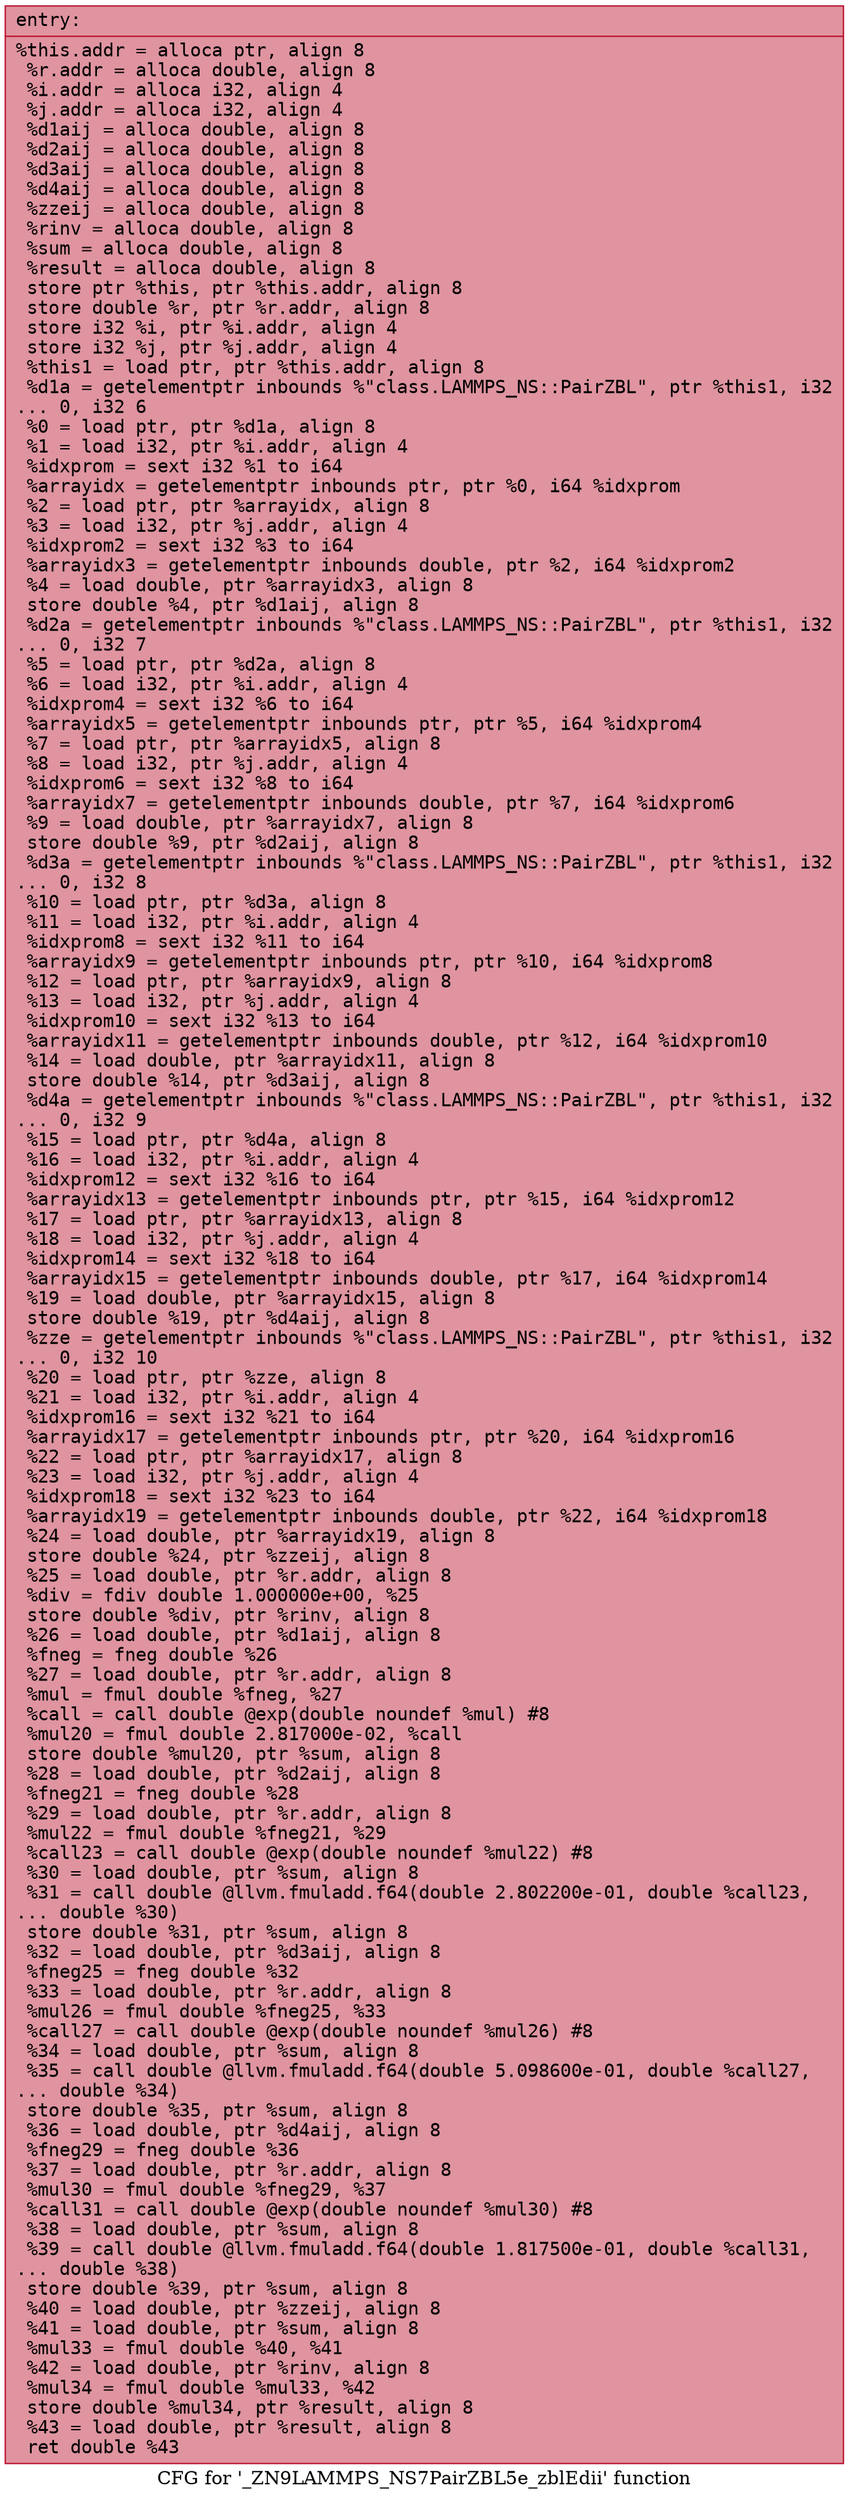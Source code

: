 digraph "CFG for '_ZN9LAMMPS_NS7PairZBL5e_zblEdii' function" {
	label="CFG for '_ZN9LAMMPS_NS7PairZBL5e_zblEdii' function";

	Node0x55e995841c30 [shape=record,color="#b70d28ff", style=filled, fillcolor="#b70d2870" fontname="Courier",label="{entry:\l|  %this.addr = alloca ptr, align 8\l  %r.addr = alloca double, align 8\l  %i.addr = alloca i32, align 4\l  %j.addr = alloca i32, align 4\l  %d1aij = alloca double, align 8\l  %d2aij = alloca double, align 8\l  %d3aij = alloca double, align 8\l  %d4aij = alloca double, align 8\l  %zzeij = alloca double, align 8\l  %rinv = alloca double, align 8\l  %sum = alloca double, align 8\l  %result = alloca double, align 8\l  store ptr %this, ptr %this.addr, align 8\l  store double %r, ptr %r.addr, align 8\l  store i32 %i, ptr %i.addr, align 4\l  store i32 %j, ptr %j.addr, align 4\l  %this1 = load ptr, ptr %this.addr, align 8\l  %d1a = getelementptr inbounds %\"class.LAMMPS_NS::PairZBL\", ptr %this1, i32\l... 0, i32 6\l  %0 = load ptr, ptr %d1a, align 8\l  %1 = load i32, ptr %i.addr, align 4\l  %idxprom = sext i32 %1 to i64\l  %arrayidx = getelementptr inbounds ptr, ptr %0, i64 %idxprom\l  %2 = load ptr, ptr %arrayidx, align 8\l  %3 = load i32, ptr %j.addr, align 4\l  %idxprom2 = sext i32 %3 to i64\l  %arrayidx3 = getelementptr inbounds double, ptr %2, i64 %idxprom2\l  %4 = load double, ptr %arrayidx3, align 8\l  store double %4, ptr %d1aij, align 8\l  %d2a = getelementptr inbounds %\"class.LAMMPS_NS::PairZBL\", ptr %this1, i32\l... 0, i32 7\l  %5 = load ptr, ptr %d2a, align 8\l  %6 = load i32, ptr %i.addr, align 4\l  %idxprom4 = sext i32 %6 to i64\l  %arrayidx5 = getelementptr inbounds ptr, ptr %5, i64 %idxprom4\l  %7 = load ptr, ptr %arrayidx5, align 8\l  %8 = load i32, ptr %j.addr, align 4\l  %idxprom6 = sext i32 %8 to i64\l  %arrayidx7 = getelementptr inbounds double, ptr %7, i64 %idxprom6\l  %9 = load double, ptr %arrayidx7, align 8\l  store double %9, ptr %d2aij, align 8\l  %d3a = getelementptr inbounds %\"class.LAMMPS_NS::PairZBL\", ptr %this1, i32\l... 0, i32 8\l  %10 = load ptr, ptr %d3a, align 8\l  %11 = load i32, ptr %i.addr, align 4\l  %idxprom8 = sext i32 %11 to i64\l  %arrayidx9 = getelementptr inbounds ptr, ptr %10, i64 %idxprom8\l  %12 = load ptr, ptr %arrayidx9, align 8\l  %13 = load i32, ptr %j.addr, align 4\l  %idxprom10 = sext i32 %13 to i64\l  %arrayidx11 = getelementptr inbounds double, ptr %12, i64 %idxprom10\l  %14 = load double, ptr %arrayidx11, align 8\l  store double %14, ptr %d3aij, align 8\l  %d4a = getelementptr inbounds %\"class.LAMMPS_NS::PairZBL\", ptr %this1, i32\l... 0, i32 9\l  %15 = load ptr, ptr %d4a, align 8\l  %16 = load i32, ptr %i.addr, align 4\l  %idxprom12 = sext i32 %16 to i64\l  %arrayidx13 = getelementptr inbounds ptr, ptr %15, i64 %idxprom12\l  %17 = load ptr, ptr %arrayidx13, align 8\l  %18 = load i32, ptr %j.addr, align 4\l  %idxprom14 = sext i32 %18 to i64\l  %arrayidx15 = getelementptr inbounds double, ptr %17, i64 %idxprom14\l  %19 = load double, ptr %arrayidx15, align 8\l  store double %19, ptr %d4aij, align 8\l  %zze = getelementptr inbounds %\"class.LAMMPS_NS::PairZBL\", ptr %this1, i32\l... 0, i32 10\l  %20 = load ptr, ptr %zze, align 8\l  %21 = load i32, ptr %i.addr, align 4\l  %idxprom16 = sext i32 %21 to i64\l  %arrayidx17 = getelementptr inbounds ptr, ptr %20, i64 %idxprom16\l  %22 = load ptr, ptr %arrayidx17, align 8\l  %23 = load i32, ptr %j.addr, align 4\l  %idxprom18 = sext i32 %23 to i64\l  %arrayidx19 = getelementptr inbounds double, ptr %22, i64 %idxprom18\l  %24 = load double, ptr %arrayidx19, align 8\l  store double %24, ptr %zzeij, align 8\l  %25 = load double, ptr %r.addr, align 8\l  %div = fdiv double 1.000000e+00, %25\l  store double %div, ptr %rinv, align 8\l  %26 = load double, ptr %d1aij, align 8\l  %fneg = fneg double %26\l  %27 = load double, ptr %r.addr, align 8\l  %mul = fmul double %fneg, %27\l  %call = call double @exp(double noundef %mul) #8\l  %mul20 = fmul double 2.817000e-02, %call\l  store double %mul20, ptr %sum, align 8\l  %28 = load double, ptr %d2aij, align 8\l  %fneg21 = fneg double %28\l  %29 = load double, ptr %r.addr, align 8\l  %mul22 = fmul double %fneg21, %29\l  %call23 = call double @exp(double noundef %mul22) #8\l  %30 = load double, ptr %sum, align 8\l  %31 = call double @llvm.fmuladd.f64(double 2.802200e-01, double %call23,\l... double %30)\l  store double %31, ptr %sum, align 8\l  %32 = load double, ptr %d3aij, align 8\l  %fneg25 = fneg double %32\l  %33 = load double, ptr %r.addr, align 8\l  %mul26 = fmul double %fneg25, %33\l  %call27 = call double @exp(double noundef %mul26) #8\l  %34 = load double, ptr %sum, align 8\l  %35 = call double @llvm.fmuladd.f64(double 5.098600e-01, double %call27,\l... double %34)\l  store double %35, ptr %sum, align 8\l  %36 = load double, ptr %d4aij, align 8\l  %fneg29 = fneg double %36\l  %37 = load double, ptr %r.addr, align 8\l  %mul30 = fmul double %fneg29, %37\l  %call31 = call double @exp(double noundef %mul30) #8\l  %38 = load double, ptr %sum, align 8\l  %39 = call double @llvm.fmuladd.f64(double 1.817500e-01, double %call31,\l... double %38)\l  store double %39, ptr %sum, align 8\l  %40 = load double, ptr %zzeij, align 8\l  %41 = load double, ptr %sum, align 8\l  %mul33 = fmul double %40, %41\l  %42 = load double, ptr %rinv, align 8\l  %mul34 = fmul double %mul33, %42\l  store double %mul34, ptr %result, align 8\l  %43 = load double, ptr %result, align 8\l  ret double %43\l}"];
}
